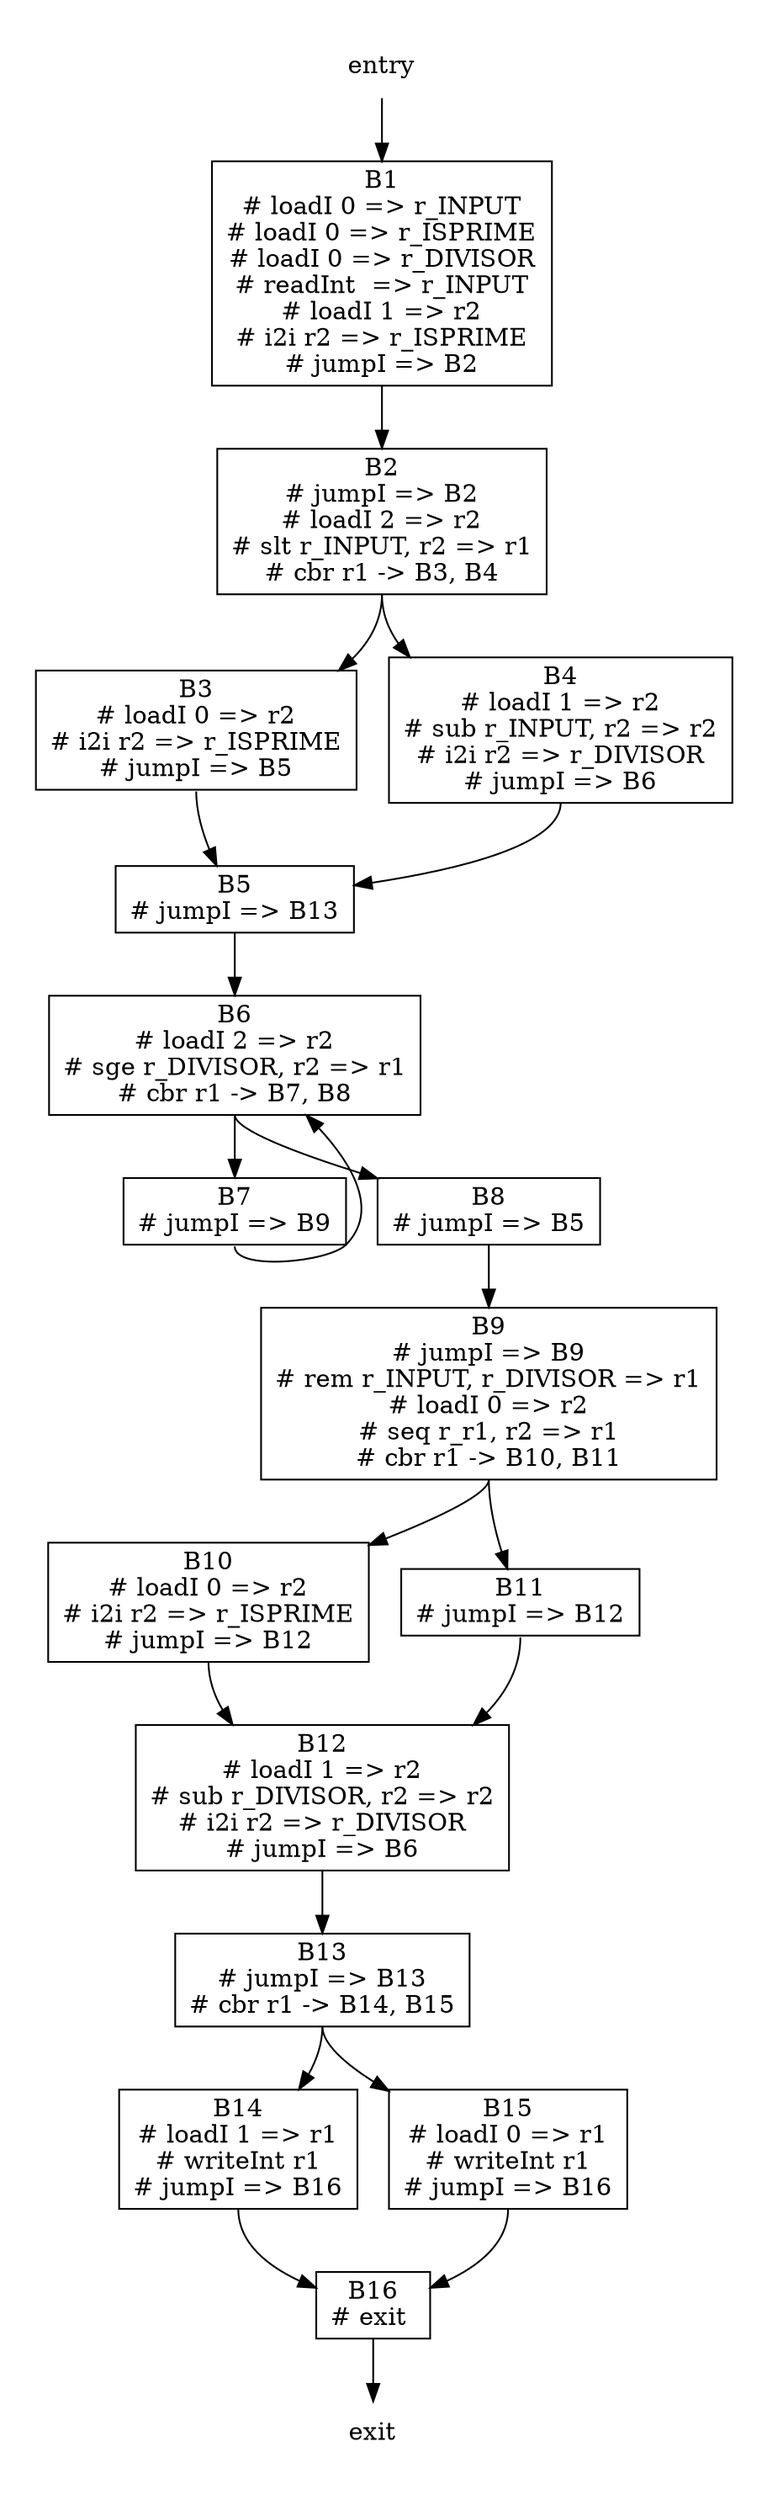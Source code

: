 digraph graphviz {
node [shape = none];
edge [tailport = s];
entry
subgraph cluster {
color="/x11/white"
B1 [fillcolor="/x11/white",shape=box, label = <B1<br/>
# loadI 0 =&gt; r_INPUT<br/>
# loadI 0 =&gt; r_ISPRIME<br/>
# loadI 0 =&gt; r_DIVISOR<br/>
# readInt  =&gt; r_INPUT<br/>
# loadI 1 =&gt; r2<br/>
# i2i r2 =&gt; r_ISPRIME<br/>
# jumpI =&gt; B2<br/>
>]
B1->B2
B2 [fillcolor="/x11/white",shape=box, label = <B2<br/>
# jumpI =&gt; B2<br/>
# loadI 2 =&gt; r2<br/>
# slt r_INPUT&#44; r2 =&gt; r1<br/>
# cbr r1 -&gt; B3, B4
>]
B2->B3
B2->B4
B3->B5
B4->B5
B3 [fillcolor="/x11/white",shape=box, label = <B3<br/>
# loadI 0 =&gt; r2<br/>
# i2i r2 =&gt; r_ISPRIME<br/>
# jumpI =&gt; B5<br/>
>]
B4 [fillcolor="/x11/white",shape=box, label = <B4<br/>
# loadI 1 =&gt; r2<br/>
# sub r_INPUT&#44; r2 =&gt; r2<br/>
# i2i r2 =&gt; r_DIVISOR<br/>
# jumpI =&gt; B6<br/>
>]
B5->B6
B6 [fillcolor="/x11/white",shape=box, label = <B6<br/>
# loadI 2 =&gt; r2<br/>
# sge r_DIVISOR&#44; r2 =&gt; r1<br/>
# cbr r1 -&gt; B7, B8<br/>
>]
B6->B7
B7->B6
B6->B8
B7 [fillcolor="/x11/white",shape=box, label = <B7<br/>
# jumpI =&gt; B9<br/>
>]
B8->B9
B9 [fillcolor="/x11/white",shape=box, label = <B9<br/>
# jumpI =&gt; B9<br/>
# rem r_INPUT&#44; r_DIVISOR =&gt; r1<br/>
# loadI 0 =&gt; r2<br/>
# seq r_r1&#44; r2 =&gt; r1<br/>
# cbr r1 -&gt; B10, B11
>]
B9->B10
B9->B11
B10->B12
B11->B12
B10 [fillcolor="/x11/white",shape=box, label = <B10<br/>
# loadI 0 =&gt; r2<br/>
# i2i r2 =&gt; r_ISPRIME<br/>
# jumpI =&gt; B12<br/>
>]
B11 [fillcolor="/x11/white",shape=box, label = <B11<br/>
# jumpI =&gt; B12<br/>
>]
B12 [fillcolor="/x11/white",shape=box, label = <B12<br/>
# loadI 1 =&gt; r2<br/>
# sub r_DIVISOR&#44; r2 =&gt; r2<br/>
# i2i r2 =&gt; r_DIVISOR<br/>
# jumpI =&gt; B6<br/>
>]
B8 [fillcolor="/x11/white",shape=box, label = <B8<br/>
# jumpI =&gt; B5<br/>
>]
B5 [fillcolor="/x11/white",shape=box, label = <B5<br/>
# jumpI =&gt; B13<br/>
>]
B12->B13
B13 [fillcolor="/x11/white",shape=box, label = <B13<br/>
# jumpI =&gt; B13<br/>
# cbr r1 -&gt; B14, B15
>]
B13->B14
B13->B15
B14->B16
B15->B16
B14 [fillcolor="/x11/white",shape=box, label = <B14<br/>
# loadI 1 =&gt; r1<br/>
# writeInt r1<br/>
# jumpI =&gt; B16<br/>
>]
B15 [fillcolor="/x11/white",shape=box, label = <B15<br/>
# loadI 0 =&gt; r1<br/>
# writeInt r1<br/>
# jumpI =&gt; B16<br/>
>]
B16 [fillcolor="/x11/white",shape=box, label = <B16<br/>
# exit <br/>
>]
entry -> B1
B16 -> exit

}
}